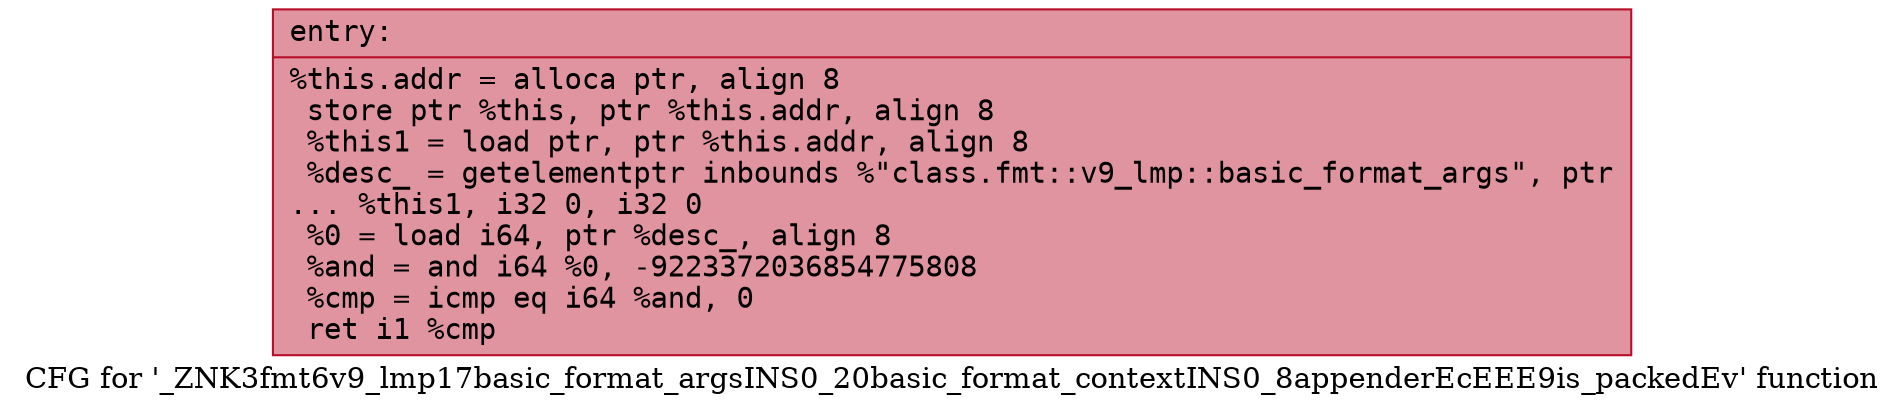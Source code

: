 digraph "CFG for '_ZNK3fmt6v9_lmp17basic_format_argsINS0_20basic_format_contextINS0_8appenderEcEEE9is_packedEv' function" {
	label="CFG for '_ZNK3fmt6v9_lmp17basic_format_argsINS0_20basic_format_contextINS0_8appenderEcEEE9is_packedEv' function";

	Node0x556bfeb2d190 [shape=record,color="#b70d28ff", style=filled, fillcolor="#b70d2870" fontname="Courier",label="{entry:\l|  %this.addr = alloca ptr, align 8\l  store ptr %this, ptr %this.addr, align 8\l  %this1 = load ptr, ptr %this.addr, align 8\l  %desc_ = getelementptr inbounds %\"class.fmt::v9_lmp::basic_format_args\", ptr\l... %this1, i32 0, i32 0\l  %0 = load i64, ptr %desc_, align 8\l  %and = and i64 %0, -9223372036854775808\l  %cmp = icmp eq i64 %and, 0\l  ret i1 %cmp\l}"];
}
